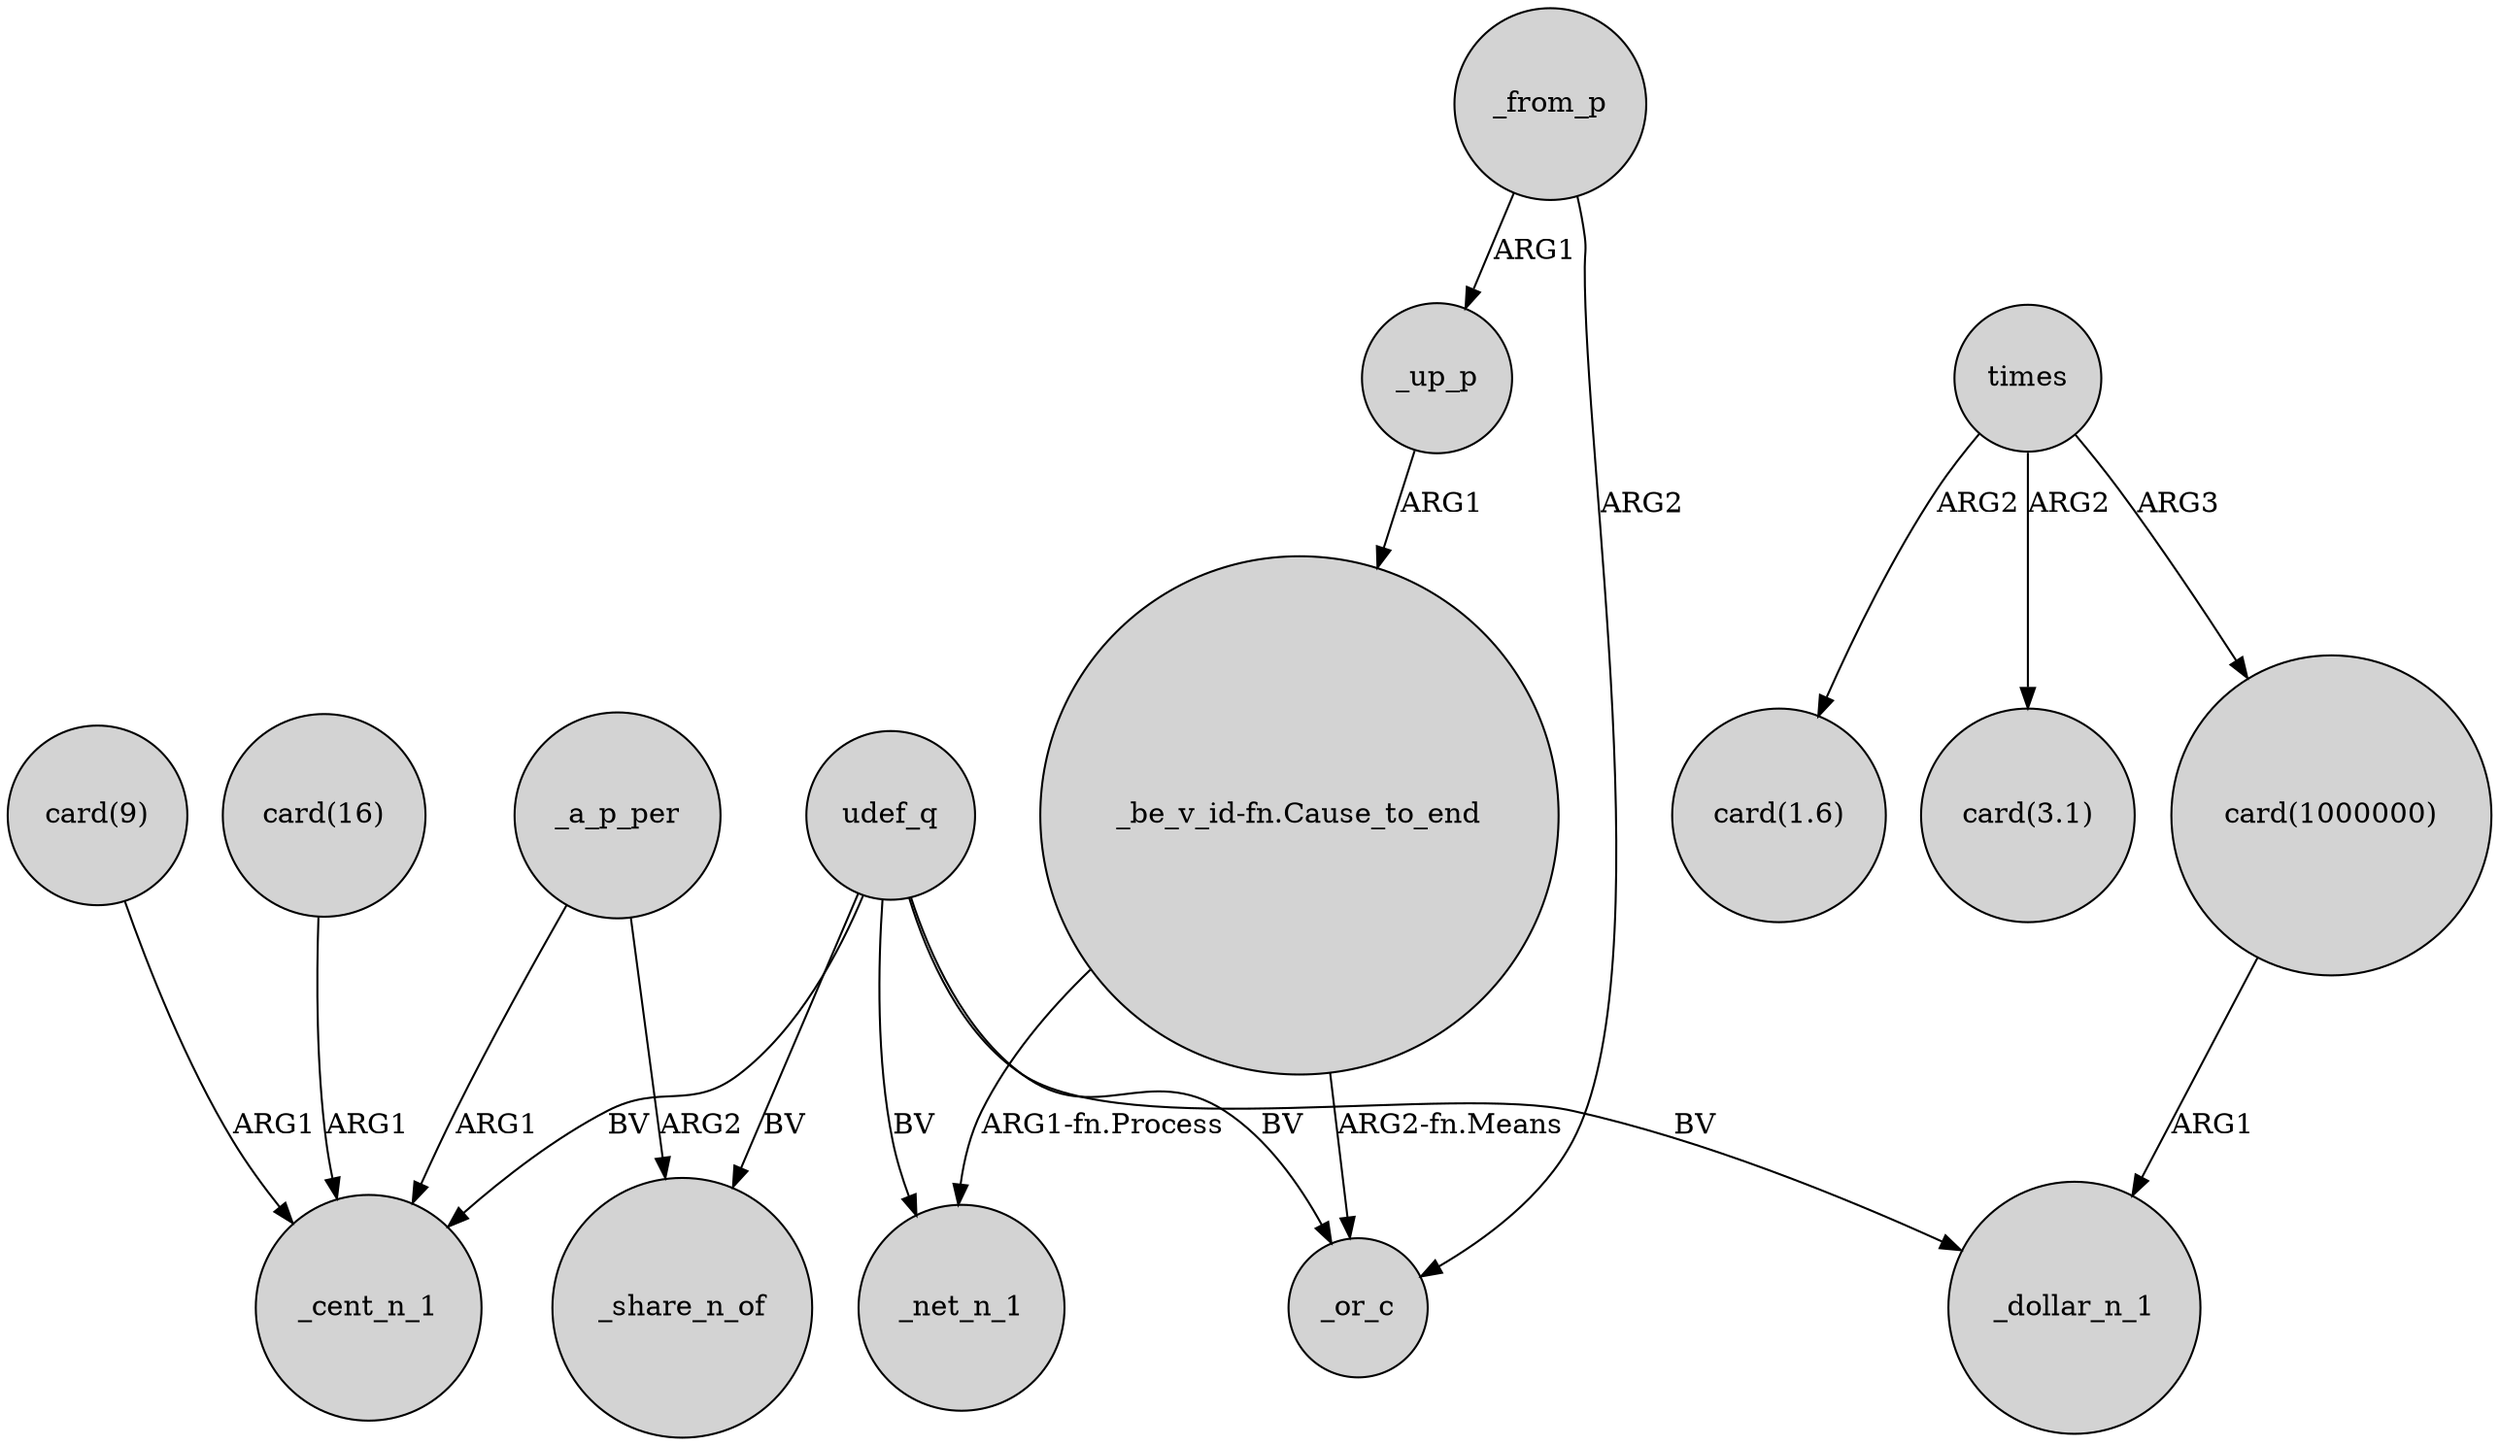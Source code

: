 digraph {
	node [shape=circle style=filled]
	times -> "card(1000000)" [label=ARG3]
	"card(16)" -> _cent_n_1 [label=ARG1]
	_a_p_per -> _share_n_of [label=ARG2]
	udef_q -> _net_n_1 [label=BV]
	udef_q -> _share_n_of [label=BV]
	"_be_v_id-fn.Cause_to_end" -> _net_n_1 [label="ARG1-fn.Process"]
	_from_p -> _up_p [label=ARG1]
	"card(9)" -> _cent_n_1 [label=ARG1]
	"_be_v_id-fn.Cause_to_end" -> _or_c [label="ARG2-fn.Means"]
	udef_q -> _cent_n_1 [label=BV]
	times -> "card(1.6)" [label=ARG2]
	udef_q -> _dollar_n_1 [label=BV]
	"card(1000000)" -> _dollar_n_1 [label=ARG1]
	_a_p_per -> _cent_n_1 [label=ARG1]
	udef_q -> _or_c [label=BV]
	_from_p -> _or_c [label=ARG2]
	times -> "card(3.1)" [label=ARG2]
	_up_p -> "_be_v_id-fn.Cause_to_end" [label=ARG1]
}
